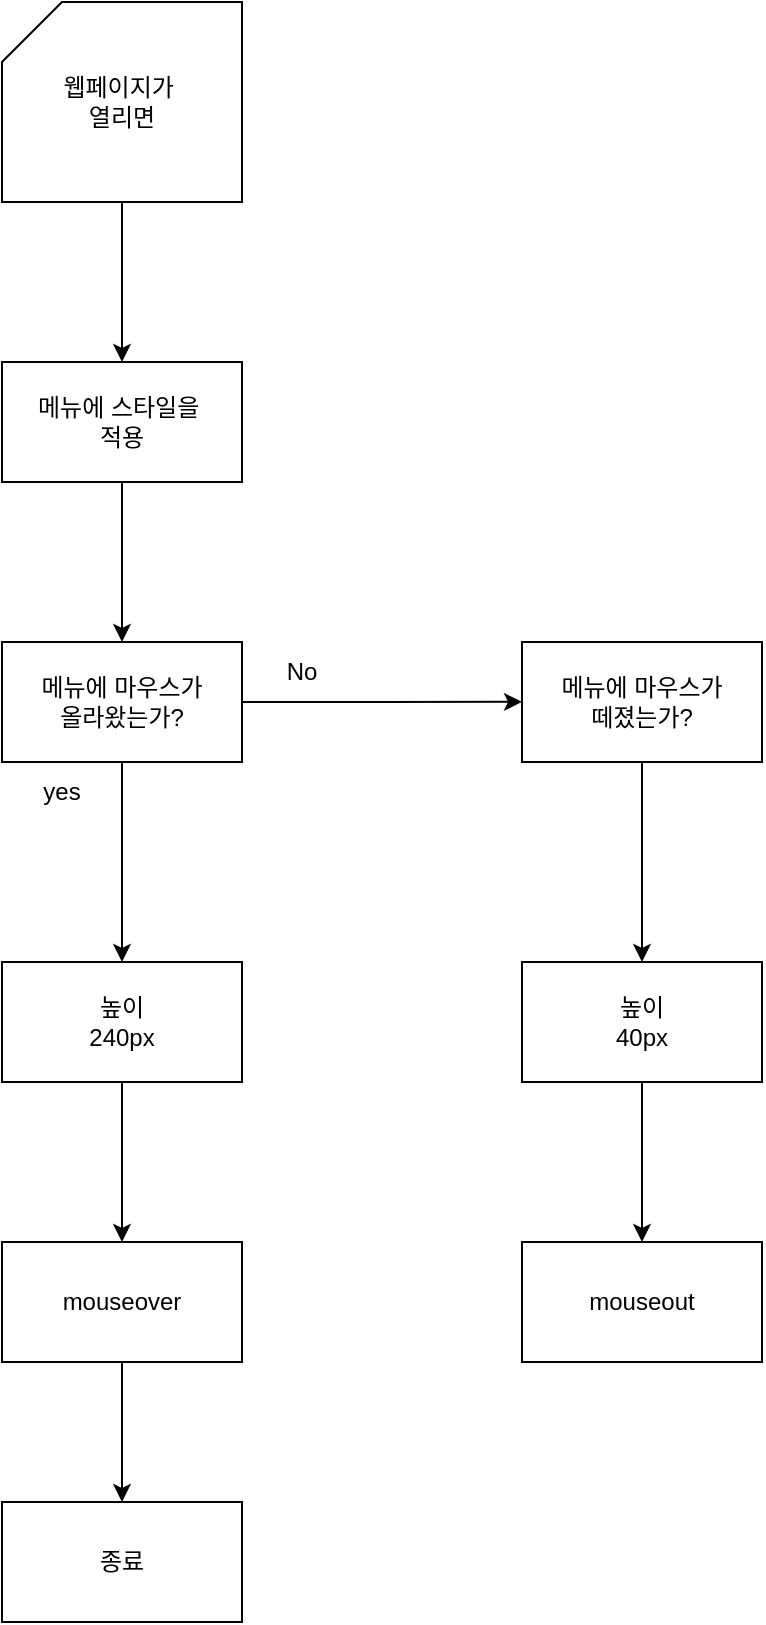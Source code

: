 <mxfile version="24.7.7">
  <diagram name="페이지-1" id="kme3ECxPMkS7Ad91uu03">
    <mxGraphModel grid="1" page="1" gridSize="10" guides="1" tooltips="1" connect="1" arrows="1" fold="1" pageScale="1" pageWidth="827" pageHeight="1169" math="0" shadow="0">
      <root>
        <mxCell id="0" />
        <mxCell id="1" parent="0" />
        <mxCell id="EqQGonQ28P4wTS6g4znn-3" style="edgeStyle=orthogonalEdgeStyle;rounded=0;orthogonalLoop=1;jettySize=auto;html=1;" edge="1" parent="1" source="EqQGonQ28P4wTS6g4znn-2" target="EqQGonQ28P4wTS6g4znn-4">
          <mxGeometry relative="1" as="geometry">
            <mxPoint x="360" y="450" as="targetPoint" />
          </mxGeometry>
        </mxCell>
        <mxCell id="EqQGonQ28P4wTS6g4znn-2" value="웹페이지가&amp;nbsp;&lt;div&gt;열리면&lt;/div&gt;" style="shape=card;whiteSpace=wrap;html=1;" vertex="1" parent="1">
          <mxGeometry x="300" y="120" width="120" height="100" as="geometry" />
        </mxCell>
        <mxCell id="EqQGonQ28P4wTS6g4znn-5" style="edgeStyle=orthogonalEdgeStyle;rounded=0;orthogonalLoop=1;jettySize=auto;html=1;" edge="1" parent="1" source="EqQGonQ28P4wTS6g4znn-4" target="EqQGonQ28P4wTS6g4znn-6">
          <mxGeometry relative="1" as="geometry">
            <mxPoint x="360" y="550" as="targetPoint" />
          </mxGeometry>
        </mxCell>
        <mxCell id="EqQGonQ28P4wTS6g4znn-4" value="메뉴에 스타일을&amp;nbsp;&lt;div&gt;적용&lt;/div&gt;" style="rounded=0;whiteSpace=wrap;html=1;" vertex="1" parent="1">
          <mxGeometry x="300" y="300" width="120" height="60" as="geometry" />
        </mxCell>
        <mxCell id="EqQGonQ28P4wTS6g4znn-8" style="edgeStyle=orthogonalEdgeStyle;rounded=0;orthogonalLoop=1;jettySize=auto;html=1;exitX=0.5;exitY=1;exitDx=0;exitDy=0;" edge="1" parent="1" source="EqQGonQ28P4wTS6g4znn-6" target="EqQGonQ28P4wTS6g4znn-9">
          <mxGeometry relative="1" as="geometry">
            <mxPoint x="360.286" y="560" as="targetPoint" />
          </mxGeometry>
        </mxCell>
        <mxCell id="EqQGonQ28P4wTS6g4znn-19" style="edgeStyle=orthogonalEdgeStyle;rounded=0;orthogonalLoop=1;jettySize=auto;html=1;exitX=1;exitY=0.5;exitDx=0;exitDy=0;" edge="1" parent="1" source="EqQGonQ28P4wTS6g4znn-6">
          <mxGeometry relative="1" as="geometry">
            <mxPoint x="560.0" y="469.931" as="targetPoint" />
          </mxGeometry>
        </mxCell>
        <mxCell id="EqQGonQ28P4wTS6g4znn-6" value="메뉴에 마우스가&lt;div&gt;올라왔는가?&lt;/div&gt;" style="rounded=0;whiteSpace=wrap;html=1;" vertex="1" parent="1">
          <mxGeometry x="300" y="440" width="120" height="60" as="geometry" />
        </mxCell>
        <mxCell id="EqQGonQ28P4wTS6g4znn-11" style="edgeStyle=orthogonalEdgeStyle;rounded=0;orthogonalLoop=1;jettySize=auto;html=1;" edge="1" parent="1" source="EqQGonQ28P4wTS6g4znn-9" target="EqQGonQ28P4wTS6g4znn-12">
          <mxGeometry relative="1" as="geometry">
            <mxPoint x="359.996" y="770" as="targetPoint" />
          </mxGeometry>
        </mxCell>
        <mxCell id="EqQGonQ28P4wTS6g4znn-9" value="높이&lt;div&gt;240px&lt;/div&gt;" style="rounded=0;whiteSpace=wrap;html=1;" vertex="1" parent="1">
          <mxGeometry x="299.996" y="600" width="120" height="60" as="geometry" />
        </mxCell>
        <mxCell id="EqQGonQ28P4wTS6g4znn-13" style="edgeStyle=orthogonalEdgeStyle;rounded=0;orthogonalLoop=1;jettySize=auto;html=1;exitX=0.5;exitY=1;exitDx=0;exitDy=0;" edge="1" parent="1" source="EqQGonQ28P4wTS6g4znn-10" target="EqQGonQ28P4wTS6g4znn-16">
          <mxGeometry relative="1" as="geometry">
            <mxPoint x="619.897" y="800" as="targetPoint" />
          </mxGeometry>
        </mxCell>
        <mxCell id="EqQGonQ28P4wTS6g4znn-10" value="높이&lt;div&gt;40px&lt;/div&gt;" style="rounded=0;whiteSpace=wrap;html=1;" vertex="1" parent="1">
          <mxGeometry x="560" y="600" width="120" height="60" as="geometry" />
        </mxCell>
        <mxCell id="EqQGonQ28P4wTS6g4znn-17" style="edgeStyle=orthogonalEdgeStyle;rounded=0;orthogonalLoop=1;jettySize=auto;html=1;" edge="1" parent="1" source="EqQGonQ28P4wTS6g4znn-12" target="EqQGonQ28P4wTS6g4znn-18">
          <mxGeometry relative="1" as="geometry">
            <mxPoint x="359.996" y="900" as="targetPoint" />
          </mxGeometry>
        </mxCell>
        <mxCell id="EqQGonQ28P4wTS6g4znn-12" value="mouseover" style="rounded=0;whiteSpace=wrap;html=1;" vertex="1" parent="1">
          <mxGeometry x="299.996" y="740" width="120" height="60" as="geometry" />
        </mxCell>
        <mxCell id="EqQGonQ28P4wTS6g4znn-14" value="No" style="text;html=1;align=center;verticalAlign=middle;whiteSpace=wrap;rounded=0;" vertex="1" parent="1">
          <mxGeometry x="420" y="440" width="60" height="30" as="geometry" />
        </mxCell>
        <mxCell id="EqQGonQ28P4wTS6g4znn-15" value="yes" style="text;html=1;align=center;verticalAlign=middle;whiteSpace=wrap;rounded=0;" vertex="1" parent="1">
          <mxGeometry x="300" y="500" width="60" height="30" as="geometry" />
        </mxCell>
        <mxCell id="EqQGonQ28P4wTS6g4znn-16" value="mouseout" style="rounded=0;whiteSpace=wrap;html=1;" vertex="1" parent="1">
          <mxGeometry x="559.997" y="740" width="120" height="60" as="geometry" />
        </mxCell>
        <mxCell id="EqQGonQ28P4wTS6g4znn-18" value="종료" style="rounded=0;whiteSpace=wrap;html=1;" vertex="1" parent="1">
          <mxGeometry x="299.996" y="870" width="120" height="60" as="geometry" />
        </mxCell>
        <mxCell id="EqQGonQ28P4wTS6g4znn-21" style="edgeStyle=orthogonalEdgeStyle;rounded=0;orthogonalLoop=1;jettySize=auto;html=1;exitX=0.5;exitY=1;exitDx=0;exitDy=0;entryX=0.5;entryY=0;entryDx=0;entryDy=0;" edge="1" parent="1" source="EqQGonQ28P4wTS6g4znn-20" target="EqQGonQ28P4wTS6g4znn-10">
          <mxGeometry relative="1" as="geometry" />
        </mxCell>
        <mxCell id="EqQGonQ28P4wTS6g4znn-20" value="메뉴에 마우스가&lt;br&gt;떼졌는가?" style="rounded=0;whiteSpace=wrap;html=1;" vertex="1" parent="1">
          <mxGeometry x="560" y="440" width="120" height="60" as="geometry" />
        </mxCell>
      </root>
    </mxGraphModel>
  </diagram>
</mxfile>
